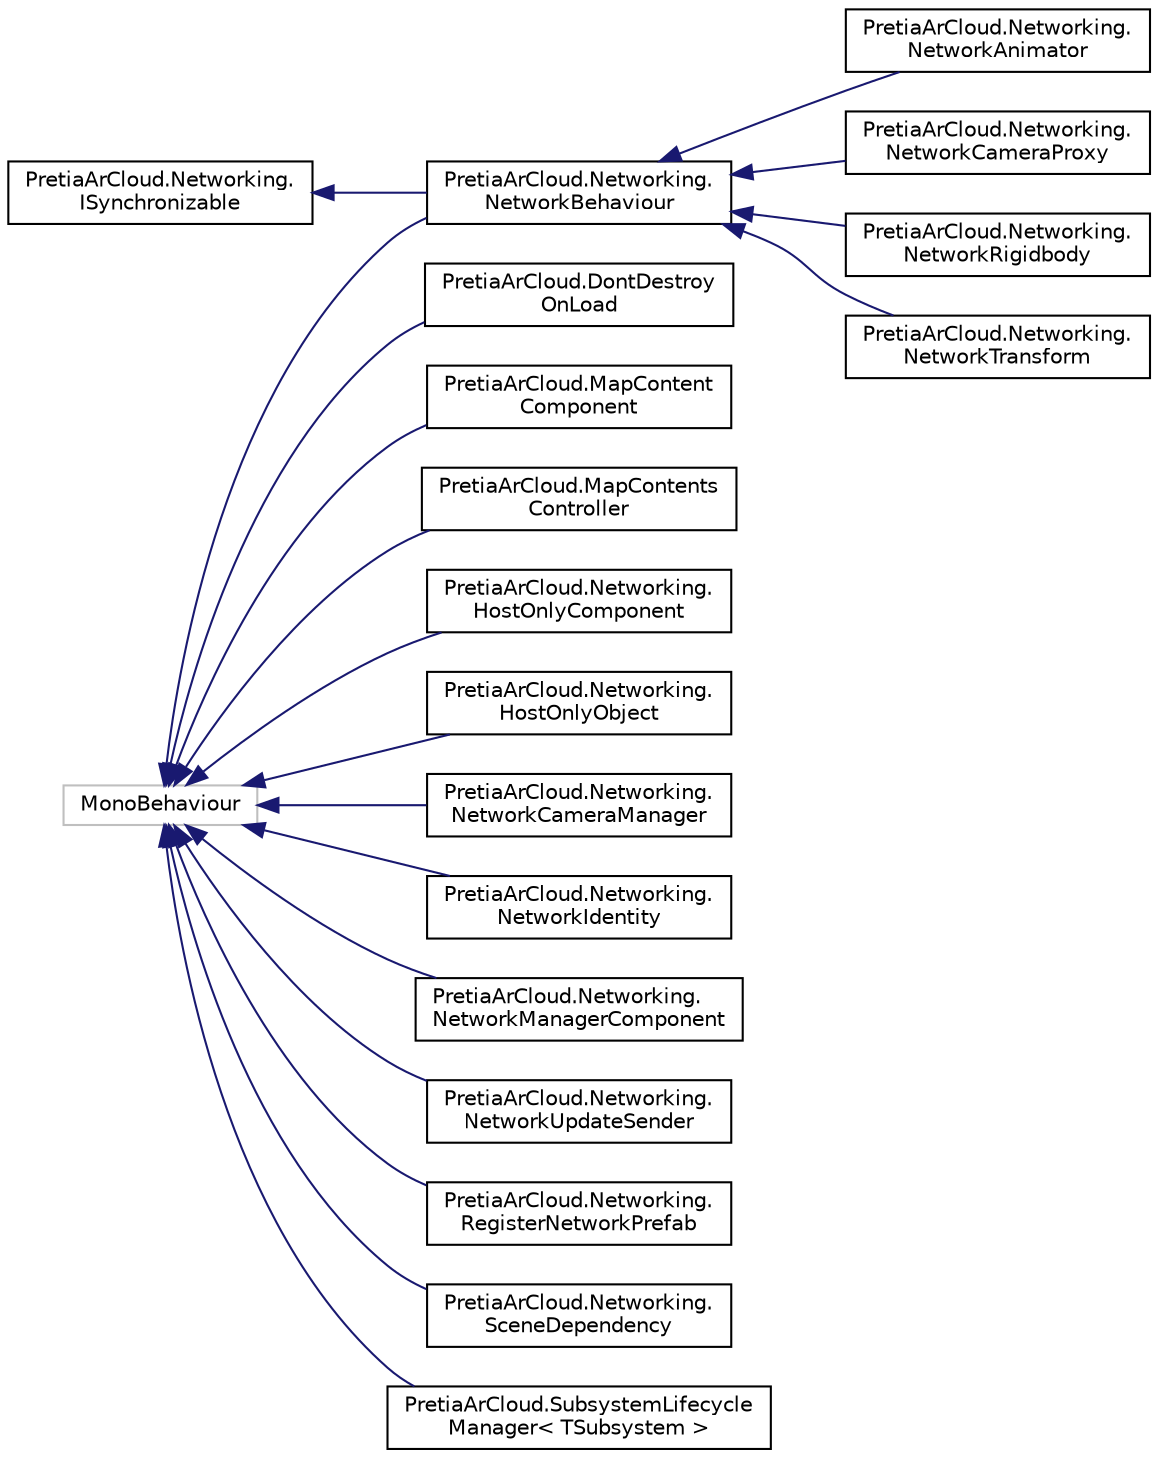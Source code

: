 digraph "Graphical Class Hierarchy"
{
 // LATEX_PDF_SIZE
  edge [fontname="Helvetica",fontsize="10",labelfontname="Helvetica",labelfontsize="10"];
  node [fontname="Helvetica",fontsize="10",shape=record];
  rankdir="LR";
  Node108 [label="PretiaArCloud.Networking.\lISynchronizable",height=0.2,width=0.4,color="black", fillcolor="white", style="filled",URL="$interfacePretiaArCloud_1_1Networking_1_1ISynchronizable.html",tooltip=" "];
  Node108 -> Node76 [dir="back",color="midnightblue",fontsize="10",style="solid",fontname="Helvetica"];
  Node76 [label="PretiaArCloud.Networking.\lNetworkBehaviour",height=0.2,width=0.4,color="black", fillcolor="white", style="filled",URL="$classPretiaArCloud_1_1Networking_1_1NetworkBehaviour.html",tooltip=" "];
  Node76 -> Node77 [dir="back",color="midnightblue",fontsize="10",style="solid",fontname="Helvetica"];
  Node77 [label="PretiaArCloud.Networking.\lNetworkAnimator",height=0.2,width=0.4,color="black", fillcolor="white", style="filled",URL="$classPretiaArCloud_1_1Networking_1_1NetworkAnimator.html",tooltip=" "];
  Node76 -> Node78 [dir="back",color="midnightblue",fontsize="10",style="solid",fontname="Helvetica"];
  Node78 [label="PretiaArCloud.Networking.\lNetworkCameraProxy",height=0.2,width=0.4,color="black", fillcolor="white", style="filled",URL="$classPretiaArCloud_1_1Networking_1_1NetworkCameraProxy.html",tooltip=" "];
  Node76 -> Node79 [dir="back",color="midnightblue",fontsize="10",style="solid",fontname="Helvetica"];
  Node79 [label="PretiaArCloud.Networking.\lNetworkRigidbody",height=0.2,width=0.4,color="black", fillcolor="white", style="filled",URL="$classPretiaArCloud_1_1Networking_1_1NetworkRigidbody.html",tooltip=" "];
  Node76 -> Node80 [dir="back",color="midnightblue",fontsize="10",style="solid",fontname="Helvetica"];
  Node80 [label="PretiaArCloud.Networking.\lNetworkTransform",height=0.2,width=0.4,color="black", fillcolor="white", style="filled",URL="$classPretiaArCloud_1_1Networking_1_1NetworkTransform.html",tooltip=" "];
  Node70 [label="MonoBehaviour",height=0.2,width=0.4,color="grey75", fillcolor="white", style="filled",tooltip=" "];
  Node70 -> Node0 [dir="back",color="midnightblue",fontsize="10",style="solid",fontname="Helvetica"];
  Node0 [label="PretiaArCloud.DontDestroy\lOnLoad",height=0.2,width=0.4,color="black", fillcolor="white", style="filled",URL="$classPretiaArCloud_1_1DontDestroyOnLoad.html",tooltip=" "];
  Node70 -> Node72 [dir="back",color="midnightblue",fontsize="10",style="solid",fontname="Helvetica"];
  Node72 [label="PretiaArCloud.MapContent\lComponent",height=0.2,width=0.4,color="black", fillcolor="white", style="filled",URL="$classPretiaArCloud_1_1MapContentComponent.html",tooltip=" "];
  Node70 -> Node73 [dir="back",color="midnightblue",fontsize="10",style="solid",fontname="Helvetica"];
  Node73 [label="PretiaArCloud.MapContents\lController",height=0.2,width=0.4,color="black", fillcolor="white", style="filled",URL="$classPretiaArCloud_1_1MapContentsController.html",tooltip=" "];
  Node70 -> Node74 [dir="back",color="midnightblue",fontsize="10",style="solid",fontname="Helvetica"];
  Node74 [label="PretiaArCloud.Networking.\lHostOnlyComponent",height=0.2,width=0.4,color="black", fillcolor="white", style="filled",URL="$classPretiaArCloud_1_1Networking_1_1HostOnlyComponent.html",tooltip=" "];
  Node70 -> Node75 [dir="back",color="midnightblue",fontsize="10",style="solid",fontname="Helvetica"];
  Node75 [label="PretiaArCloud.Networking.\lHostOnlyObject",height=0.2,width=0.4,color="black", fillcolor="white", style="filled",URL="$classPretiaArCloud_1_1Networking_1_1HostOnlyObject.html",tooltip=" "];
  Node70 -> Node76 [dir="back",color="midnightblue",fontsize="10",style="solid",fontname="Helvetica"];
  Node70 -> Node81 [dir="back",color="midnightblue",fontsize="10",style="solid",fontname="Helvetica"];
  Node81 [label="PretiaArCloud.Networking.\lNetworkCameraManager",height=0.2,width=0.4,color="black", fillcolor="white", style="filled",URL="$classPretiaArCloud_1_1Networking_1_1NetworkCameraManager.html",tooltip=" "];
  Node70 -> Node82 [dir="back",color="midnightblue",fontsize="10",style="solid",fontname="Helvetica"];
  Node82 [label="PretiaArCloud.Networking.\lNetworkIdentity",height=0.2,width=0.4,color="black", fillcolor="white", style="filled",URL="$classPretiaArCloud_1_1Networking_1_1NetworkIdentity.html",tooltip=" "];
  Node70 -> Node83 [dir="back",color="midnightblue",fontsize="10",style="solid",fontname="Helvetica"];
  Node83 [label="PretiaArCloud.Networking.\lNetworkManagerComponent",height=0.2,width=0.4,color="black", fillcolor="white", style="filled",URL="$classPretiaArCloud_1_1Networking_1_1NetworkManagerComponent.html",tooltip=" "];
  Node70 -> Node84 [dir="back",color="midnightblue",fontsize="10",style="solid",fontname="Helvetica"];
  Node84 [label="PretiaArCloud.Networking.\lNetworkUpdateSender",height=0.2,width=0.4,color="black", fillcolor="white", style="filled",URL="$classPretiaArCloud_1_1Networking_1_1NetworkUpdateSender.html",tooltip=" "];
  Node70 -> Node85 [dir="back",color="midnightblue",fontsize="10",style="solid",fontname="Helvetica"];
  Node85 [label="PretiaArCloud.Networking.\lRegisterNetworkPrefab",height=0.2,width=0.4,color="black", fillcolor="white", style="filled",URL="$classPretiaArCloud_1_1Networking_1_1RegisterNetworkPrefab.html",tooltip=" "];
  Node70 -> Node86 [dir="back",color="midnightblue",fontsize="10",style="solid",fontname="Helvetica"];
  Node86 [label="PretiaArCloud.Networking.\lSceneDependency",height=0.2,width=0.4,color="black", fillcolor="white", style="filled",URL="$classPretiaArCloud_1_1Networking_1_1SceneDependency.html",tooltip=" "];
  Node70 -> Node87 [dir="back",color="midnightblue",fontsize="10",style="solid",fontname="Helvetica"];
  Node87 [label="PretiaArCloud.SubsystemLifecycle\lManager\< TSubsystem \>",height=0.2,width=0.4,color="black", fillcolor="white", style="filled",URL="$classPretiaArCloud_1_1SubsystemLifecycleManager.html",tooltip=" "];
}
